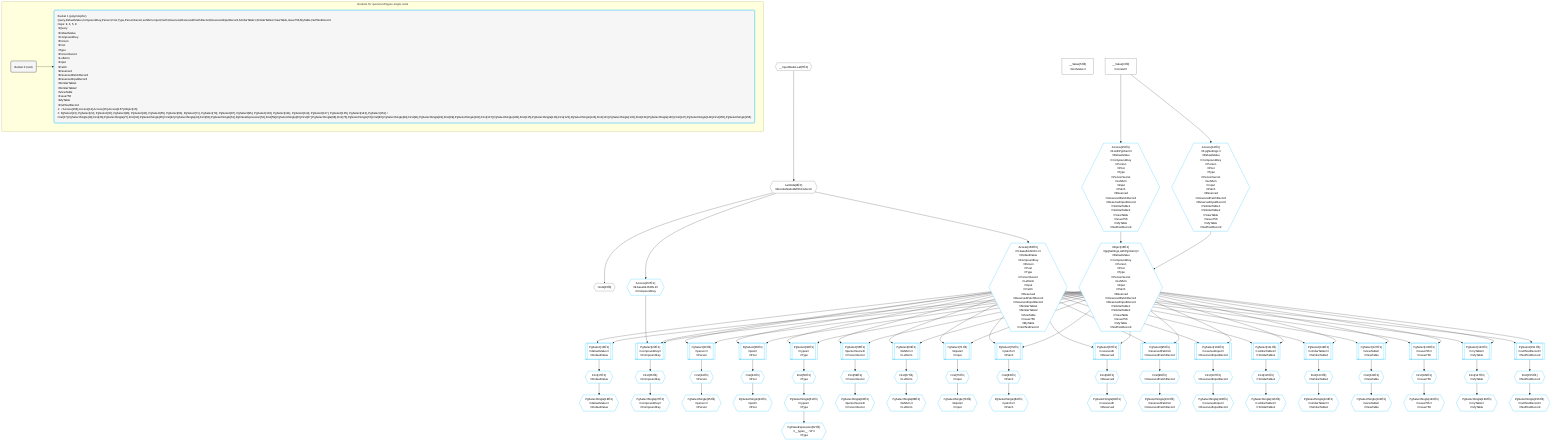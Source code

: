 %%{init: {'themeVariables': { 'fontSize': '12px'}}}%%
graph TD
    classDef path fill:#eee,stroke:#000,color:#000
    classDef plan fill:#fff,stroke-width:1px,color:#000
    classDef itemplan fill:#fff,stroke-width:2px,color:#000
    classDef unbatchedplan fill:#dff,stroke-width:1px,color:#000
    classDef sideeffectplan fill:#fcc,stroke-width:2px,color:#000
    classDef bucket fill:#f6f6f6,color:#000,stroke-width:2px,text-align:left


    %% define steps
    __Value3["__Value[3∈0]<br />ᐸcontextᐳ"]:::plan
    __Value5["__Value[5∈0]<br />ᐸrootValueᐳ"]:::plan
    __InputStaticLeaf7{{"__InputStaticLeaf[7∈0]"}}:::plan
    Lambda9{{"Lambda[9∈0]<br />ᐸdecodeNodeIdWithCodecsᐳ"}}:::plan
    Node8{{"Node[8∈0]"}}:::plan
    Access14{{"Access[14∈1]<br />ᐸ3.pgSettingsᐳ<br />ᐳDefaultValue<br />ᐳCompoundKey<br />ᐳPerson<br />ᐳPost<br />ᐳType<br />ᐳPersonSecret<br />ᐳLeftArm<br />ᐳInput<br />ᐳPatch<br />ᐳReserved<br />ᐳReservedPatchRecord<br />ᐳReservedInputRecord<br />ᐳSimilarTable1<br />ᐳSimilarTable2<br />ᐳViewTable<br />ᐳIssue756<br />ᐳMyTable<br />ᐳNullTestRecord"}}:::plan
    Access15{{"Access[15∈1]<br />ᐸ3.withPgClientᐳ<br />ᐳDefaultValue<br />ᐳCompoundKey<br />ᐳPerson<br />ᐳPost<br />ᐳType<br />ᐳPersonSecret<br />ᐳLeftArm<br />ᐳInput<br />ᐳPatch<br />ᐳReserved<br />ᐳReservedPatchRecord<br />ᐳReservedInputRecord<br />ᐳSimilarTable1<br />ᐳSimilarTable2<br />ᐳViewTable<br />ᐳIssue756<br />ᐳMyTable<br />ᐳNullTestRecord"}}:::plan
    Object16{{"Object[16∈1]<br />ᐸ{pgSettings,withPgClient}ᐳ<br />ᐳDefaultValue<br />ᐳCompoundKey<br />ᐳPerson<br />ᐳPost<br />ᐳType<br />ᐳPersonSecret<br />ᐳLeftArm<br />ᐳInput<br />ᐳPatch<br />ᐳReserved<br />ᐳReservedPatchRecord<br />ᐳReservedInputRecord<br />ᐳSimilarTable1<br />ᐳSimilarTable2<br />ᐳViewTable<br />ᐳIssue756<br />ᐳMyTable<br />ᐳNullTestRecord"}}:::plan
    Access158{{"Access[158∈1]<br />ᐸ9.base64JSON.1ᐳ<br />ᐳDefaultValue<br />ᐳCompoundKey<br />ᐳPerson<br />ᐳPost<br />ᐳType<br />ᐳPersonSecret<br />ᐳLeftArm<br />ᐳInput<br />ᐳPatch<br />ᐳReserved<br />ᐳReservedPatchRecord<br />ᐳReservedInputRecord<br />ᐳSimilarTable1<br />ᐳSimilarTable2<br />ᐳViewTable<br />ᐳIssue756<br />ᐳMyTable<br />ᐳNullTestRecord"}}:::plan
    PgSelect13[["PgSelect[13∈1]<br />ᐸdefaultValueᐳ<br />ᐳDefaultValue"]]:::plan
    First17{{"First[17∈1]<br />ᐳDefaultValue"}}:::plan
    PgSelectSingle18{{"PgSelectSingle[18∈1]<br />ᐸdefaultValueᐳ<br />ᐳDefaultValue"}}:::plan
    Access157{{"Access[157∈1]<br />ᐸ9.base64JSON.2ᐳ<br />ᐳCompoundKey"}}:::plan
    PgSelect22[["PgSelect[22∈1]<br />ᐸcompoundKeyᐳ<br />ᐳCompoundKey"]]:::plan
    First26{{"First[26∈1]<br />ᐳCompoundKey"}}:::plan
    PgSelectSingle27{{"PgSelectSingle[27∈1]<br />ᐸcompoundKeyᐳ<br />ᐳCompoundKey"}}:::plan
    PgSelect30[["PgSelect[30∈1]<br />ᐸpersonᐳ<br />ᐳPerson"]]:::plan
    First34{{"First[34∈1]<br />ᐳPerson"}}:::plan
    PgSelectSingle35{{"PgSelectSingle[35∈1]<br />ᐸpersonᐳ<br />ᐳPerson"}}:::plan
    PgSelect38[["PgSelect[38∈1]<br />ᐸpostᐳ<br />ᐳPost"]]:::plan
    First42{{"First[42∈1]<br />ᐳPost"}}:::plan
    PgSelectSingle43{{"PgSelectSingle[43∈1]<br />ᐸpostᐳ<br />ᐳPost"}}:::plan
    PgSelect46[["PgSelect[46∈1]<br />ᐸtypesᐳ<br />ᐳType"]]:::plan
    First50{{"First[50∈1]<br />ᐳType"}}:::plan
    PgSelectSingle51{{"PgSelectSingle[51∈1]<br />ᐸtypesᐳ<br />ᐳType"}}:::plan
    PgClassExpression52{{"PgClassExpression[52∈1]<br />ᐸ__types__.”id”ᐳ<br />ᐳType"}}:::plan
    PgSelect55[["PgSelect[55∈1]<br />ᐸpersonSecretᐳ<br />ᐳPersonSecret"]]:::plan
    First59{{"First[59∈1]<br />ᐳPersonSecret"}}:::plan
    PgSelectSingle60{{"PgSelectSingle[60∈1]<br />ᐸpersonSecretᐳ<br />ᐳPersonSecret"}}:::plan
    PgSelect63[["PgSelect[63∈1]<br />ᐸleftArmᐳ<br />ᐳLeftArm"]]:::plan
    First67{{"First[67∈1]<br />ᐳLeftArm"}}:::plan
    PgSelectSingle68{{"PgSelectSingle[68∈1]<br />ᐸleftArmᐳ<br />ᐳLeftArm"}}:::plan
    PgSelect71[["PgSelect[71∈1]<br />ᐸinputsᐳ<br />ᐳInput"]]:::plan
    First75{{"First[75∈1]<br />ᐳInput"}}:::plan
    PgSelectSingle76{{"PgSelectSingle[76∈1]<br />ᐸinputsᐳ<br />ᐳInput"}}:::plan
    PgSelect79[["PgSelect[79∈1]<br />ᐸpatchsᐳ<br />ᐳPatch"]]:::plan
    First83{{"First[83∈1]<br />ᐳPatch"}}:::plan
    PgSelectSingle84{{"PgSelectSingle[84∈1]<br />ᐸpatchsᐳ<br />ᐳPatch"}}:::plan
    PgSelect87[["PgSelect[87∈1]<br />ᐸreservedᐳ<br />ᐳReserved"]]:::plan
    First91{{"First[91∈1]<br />ᐳReserved"}}:::plan
    PgSelectSingle92{{"PgSelectSingle[92∈1]<br />ᐸreservedᐳ<br />ᐳReserved"}}:::plan
    PgSelect95[["PgSelect[95∈1]<br />ᐸreservedPatchsᐳ<br />ᐳReservedPatchRecord"]]:::plan
    First99{{"First[99∈1]<br />ᐳReservedPatchRecord"}}:::plan
    PgSelectSingle100{{"PgSelectSingle[100∈1]<br />ᐸreservedPatchsᐳ<br />ᐳReservedPatchRecord"}}:::plan
    PgSelect103[["PgSelect[103∈1]<br />ᐸreservedInputᐳ<br />ᐳReservedInputRecord"]]:::plan
    First107{{"First[107∈1]<br />ᐳReservedInputRecord"}}:::plan
    PgSelectSingle108{{"PgSelectSingle[108∈1]<br />ᐸreservedInputᐳ<br />ᐳReservedInputRecord"}}:::plan
    PgSelect111[["PgSelect[111∈1]<br />ᐸsimilarTable1ᐳ<br />ᐳSimilarTable1"]]:::plan
    First115{{"First[115∈1]<br />ᐳSimilarTable1"}}:::plan
    PgSelectSingle116{{"PgSelectSingle[116∈1]<br />ᐸsimilarTable1ᐳ<br />ᐳSimilarTable1"}}:::plan
    PgSelect119[["PgSelect[119∈1]<br />ᐸsimilarTable2ᐳ<br />ᐳSimilarTable2"]]:::plan
    First123{{"First[123∈1]<br />ᐳSimilarTable2"}}:::plan
    PgSelectSingle124{{"PgSelectSingle[124∈1]<br />ᐸsimilarTable2ᐳ<br />ᐳSimilarTable2"}}:::plan
    PgSelect127[["PgSelect[127∈1]<br />ᐸviewTableᐳ<br />ᐳViewTable"]]:::plan
    First131{{"First[131∈1]<br />ᐳViewTable"}}:::plan
    PgSelectSingle132{{"PgSelectSingle[132∈1]<br />ᐸviewTableᐳ<br />ᐳViewTable"}}:::plan
    PgSelect135[["PgSelect[135∈1]<br />ᐸissue756ᐳ<br />ᐳIssue756"]]:::plan
    First139{{"First[139∈1]<br />ᐳIssue756"}}:::plan
    PgSelectSingle140{{"PgSelectSingle[140∈1]<br />ᐸissue756ᐳ<br />ᐳIssue756"}}:::plan
    PgSelect143[["PgSelect[143∈1]<br />ᐸmyTableᐳ<br />ᐳMyTable"]]:::plan
    First147{{"First[147∈1]<br />ᐳMyTable"}}:::plan
    PgSelectSingle148{{"PgSelectSingle[148∈1]<br />ᐸmyTableᐳ<br />ᐳMyTable"}}:::plan
    PgSelect151[["PgSelect[151∈1]<br />ᐸnullTestRecordᐳ<br />ᐳNullTestRecord"]]:::plan
    First155{{"First[155∈1]<br />ᐳNullTestRecord"}}:::plan
    PgSelectSingle156{{"PgSelectSingle[156∈1]<br />ᐸnullTestRecordᐳ<br />ᐳNullTestRecord"}}:::plan

    %% plan dependencies
    __InputStaticLeaf7 --> Lambda9
    Lambda9 --> Node8
    __Value3 --> Access14
    __Value3 --> Access15
    Access14 & Access15 --> Object16
    Lambda9 --> Access158
    Object16 & Access158 --> PgSelect13
    PgSelect13 --> First17
    First17 --> PgSelectSingle18
    Lambda9 --> Access157
    Object16 & Access158 & Access157 --> PgSelect22
    PgSelect22 --> First26
    First26 --> PgSelectSingle27
    Object16 & Access158 --> PgSelect30
    PgSelect30 --> First34
    First34 --> PgSelectSingle35
    Object16 & Access158 --> PgSelect38
    PgSelect38 --> First42
    First42 --> PgSelectSingle43
    Object16 & Access158 --> PgSelect46
    PgSelect46 --> First50
    First50 --> PgSelectSingle51
    PgSelectSingle51 --> PgClassExpression52
    Object16 & Access158 --> PgSelect55
    PgSelect55 --> First59
    First59 --> PgSelectSingle60
    Object16 & Access158 --> PgSelect63
    PgSelect63 --> First67
    First67 --> PgSelectSingle68
    Object16 & Access158 --> PgSelect71
    PgSelect71 --> First75
    First75 --> PgSelectSingle76
    Object16 & Access158 --> PgSelect79
    PgSelect79 --> First83
    First83 --> PgSelectSingle84
    Object16 & Access158 --> PgSelect87
    PgSelect87 --> First91
    First91 --> PgSelectSingle92
    Object16 & Access158 --> PgSelect95
    PgSelect95 --> First99
    First99 --> PgSelectSingle100
    Object16 & Access158 --> PgSelect103
    PgSelect103 --> First107
    First107 --> PgSelectSingle108
    Object16 & Access158 --> PgSelect111
    PgSelect111 --> First115
    First115 --> PgSelectSingle116
    Object16 & Access158 --> PgSelect119
    PgSelect119 --> First123
    First123 --> PgSelectSingle124
    Object16 & Access158 --> PgSelect127
    PgSelect127 --> First131
    First131 --> PgSelectSingle132
    Object16 & Access158 --> PgSelect135
    PgSelect135 --> First139
    First139 --> PgSelectSingle140
    Object16 & Access158 --> PgSelect143
    PgSelect143 --> First147
    First147 --> PgSelectSingle148
    Object16 & Access158 --> PgSelect151
    PgSelect151 --> First155
    First155 --> PgSelectSingle156

    subgraph "Buckets for queries/v4/types-single-node"
    Bucket0("Bucket 0 (root)"):::bucket
    classDef bucket0 stroke:#696969
    class Bucket0,__Value3,__Value5,__InputStaticLeaf7,Node8,Lambda9 bucket0
    Bucket1("Bucket 1 (polymorphic)<br />Query,DefaultValue,CompoundKey,Person,Post,Type,PersonSecret,LeftArm,Input,Patch,Reserved,ReservedPatchRecord,ReservedInputRecord,SimilarTable1,SimilarTable2,ViewTable,Issue756,MyTable,NullTestRecord<br />Deps: 9, 3, 5, 8<br />ᐳQuery<br />ᐳDefaultValue<br />ᐳCompoundKey<br />ᐳPerson<br />ᐳPost<br />ᐳType<br />ᐳPersonSecret<br />ᐳLeftArm<br />ᐳInput<br />ᐳPatch<br />ᐳReserved<br />ᐳReservedPatchRecord<br />ᐳReservedInputRecord<br />ᐳSimilarTable1<br />ᐳSimilarTable2<br />ᐳViewTable<br />ᐳIssue756<br />ᐳMyTable<br />ᐳNullTestRecord<br />1:  / Access[158],Access[14],Access[15],Access[157],Object[16]<br />2: PgSelect[13], PgSelect[22], PgSelect[30], PgSelect[38], PgSelect[46], PgSelect[55], PgSelect[63], PgSelect[71], PgSelect[79], PgSelect[87], PgSelect[95], PgSelect[103], PgSelect[111], PgSelect[119], PgSelect[127], PgSelect[135], PgSelect[143], PgSelect[151] / First[17],PgSelectSingle[18],First[26],PgSelectSingle[27],First[34],PgSelectSingle[35],First[42],PgSelectSingle[43],First[50],PgSelectSingle[51],PgClassExpression[52],First[59],PgSelectSingle[60],First[67],PgSelectSingle[68],First[75],PgSelectSingle[76],First[83],PgSelectSingle[84],First[91],PgSelectSingle[92],First[99],PgSelectSingle[100],First[107],PgSelectSingle[108],First[115],PgSelectSingle[116],First[123],PgSelectSingle[124],First[131],PgSelectSingle[132],First[139],PgSelectSingle[140],First[147],PgSelectSingle[148],First[155],PgSelectSingle[156]"):::bucket
    classDef bucket1 stroke:#00bfff
    class Bucket1,PgSelect13,Access14,Access15,Object16,First17,PgSelectSingle18,PgSelect22,First26,PgSelectSingle27,PgSelect30,First34,PgSelectSingle35,PgSelect38,First42,PgSelectSingle43,PgSelect46,First50,PgSelectSingle51,PgClassExpression52,PgSelect55,First59,PgSelectSingle60,PgSelect63,First67,PgSelectSingle68,PgSelect71,First75,PgSelectSingle76,PgSelect79,First83,PgSelectSingle84,PgSelect87,First91,PgSelectSingle92,PgSelect95,First99,PgSelectSingle100,PgSelect103,First107,PgSelectSingle108,PgSelect111,First115,PgSelectSingle116,PgSelect119,First123,PgSelectSingle124,PgSelect127,First131,PgSelectSingle132,PgSelect135,First139,PgSelectSingle140,PgSelect143,First147,PgSelectSingle148,PgSelect151,First155,PgSelectSingle156,Access157,Access158 bucket1
    Bucket0 --> Bucket1
    end